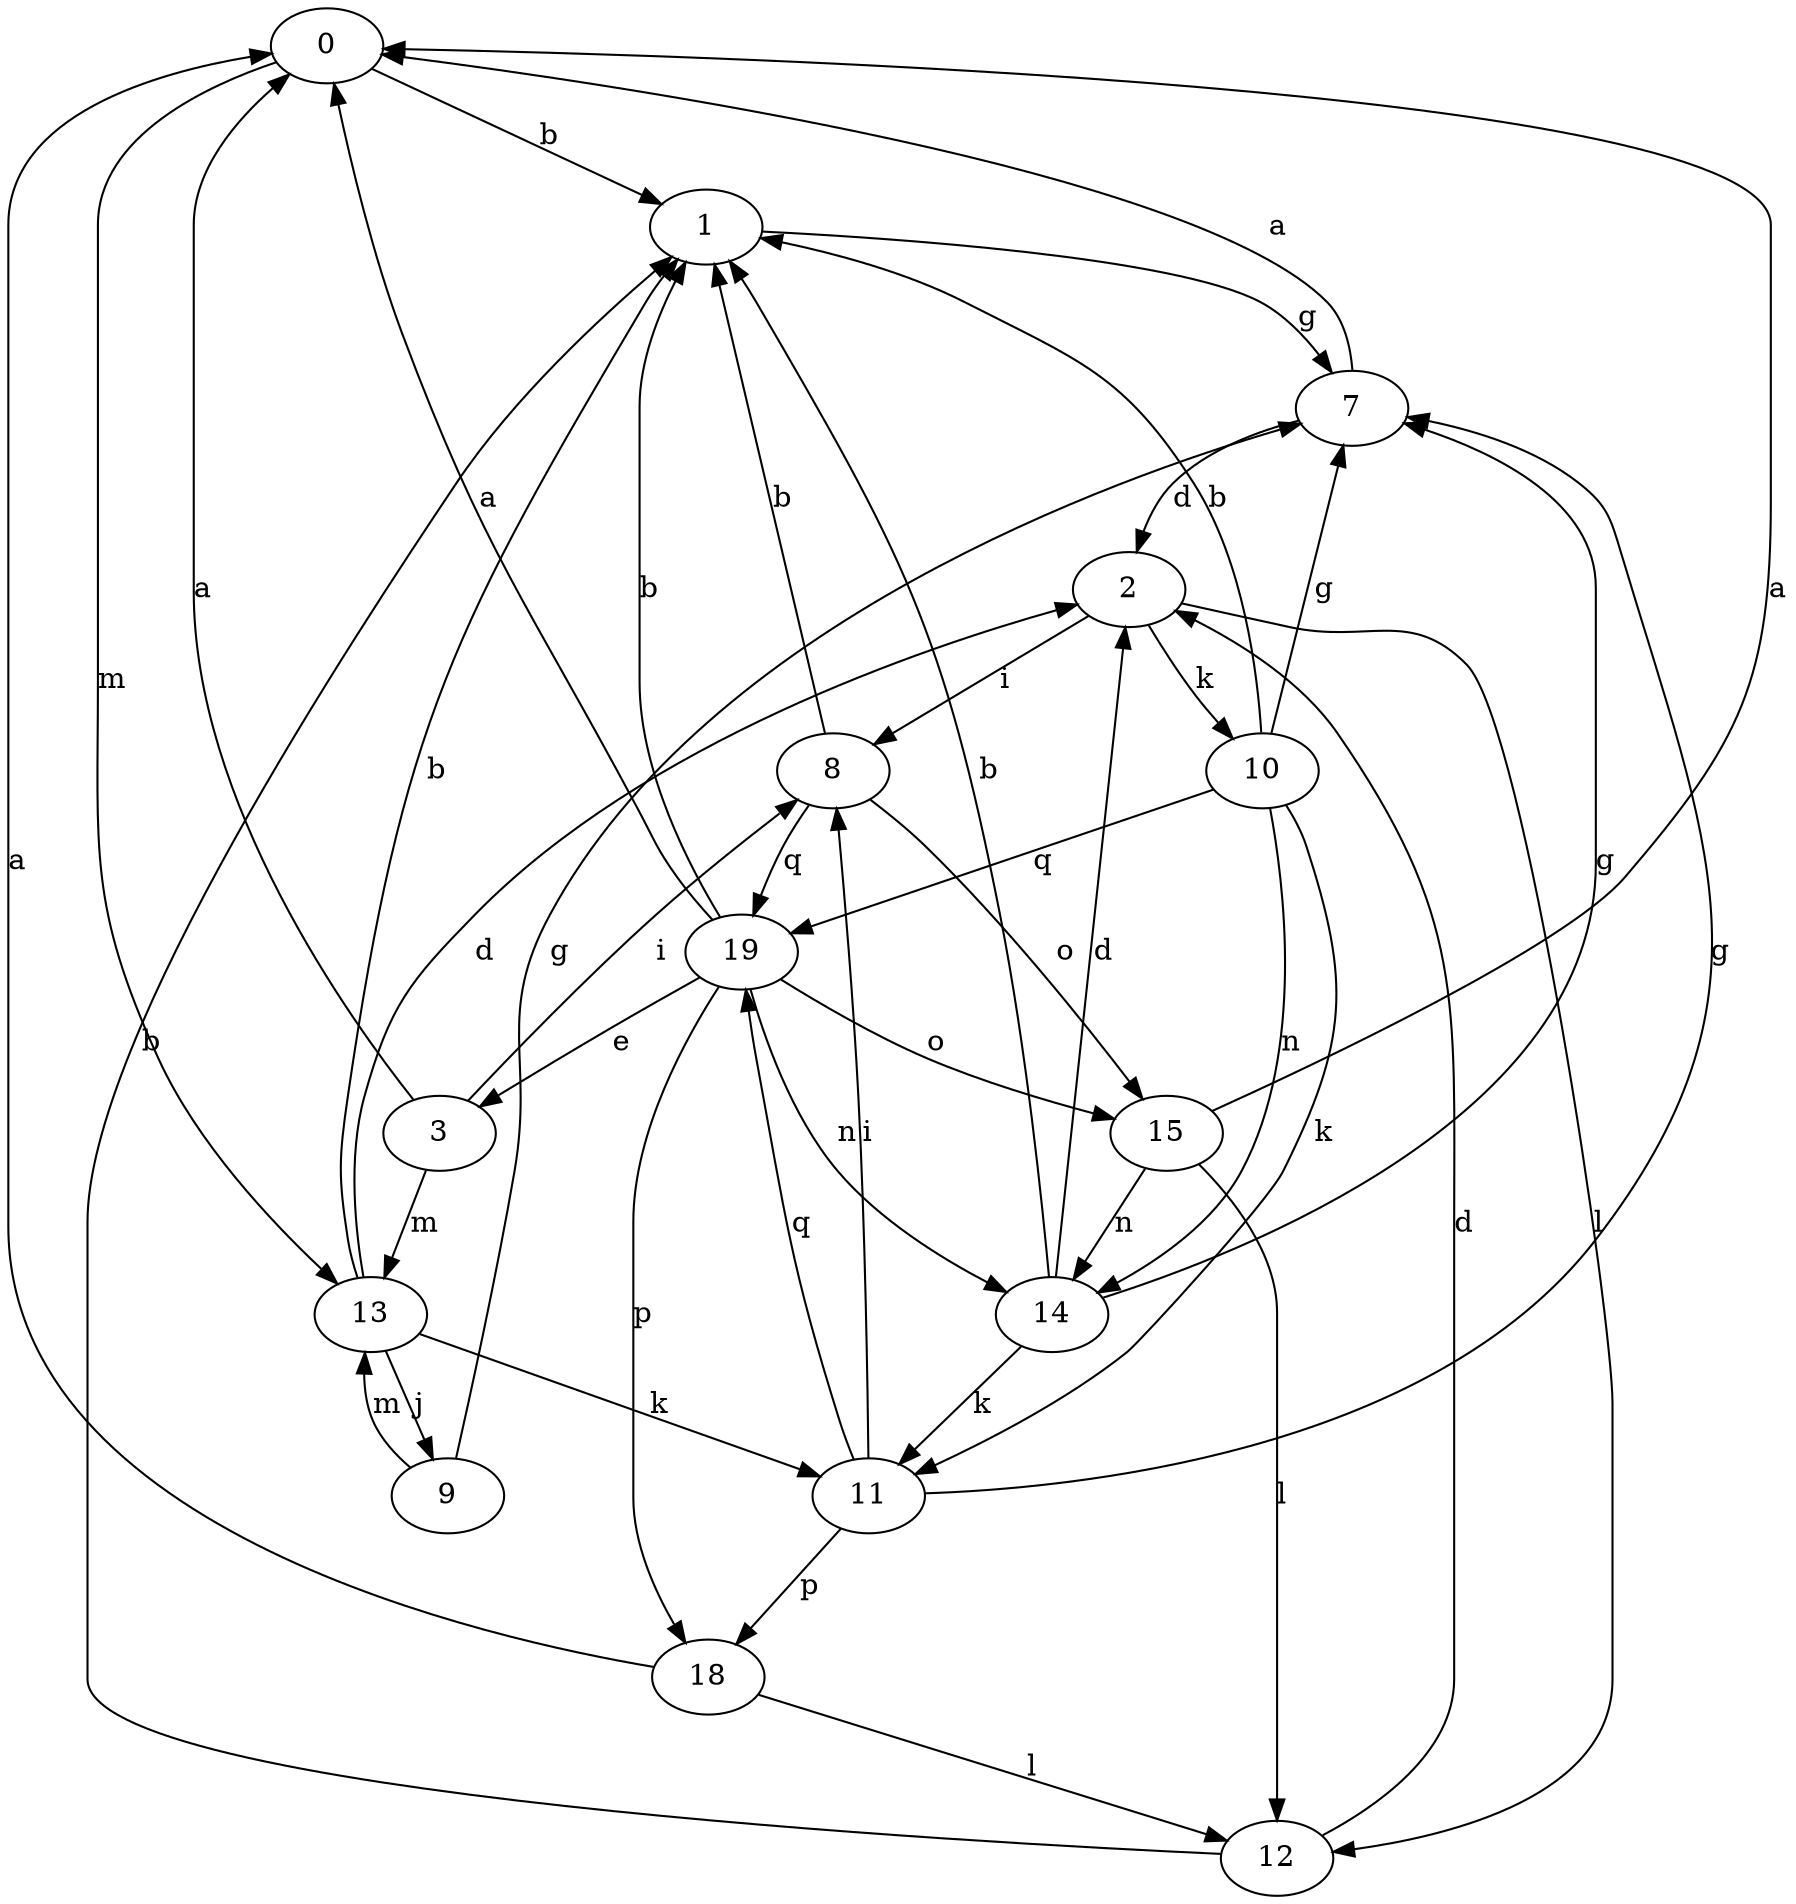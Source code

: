 strict digraph  {
0;
1;
2;
3;
7;
8;
9;
10;
11;
12;
13;
14;
15;
18;
19;
0 -> 1  [label=b];
0 -> 13  [label=m];
1 -> 7  [label=g];
2 -> 8  [label=i];
2 -> 10  [label=k];
2 -> 12  [label=l];
3 -> 0  [label=a];
3 -> 8  [label=i];
3 -> 13  [label=m];
7 -> 0  [label=a];
7 -> 2  [label=d];
8 -> 1  [label=b];
8 -> 15  [label=o];
8 -> 19  [label=q];
9 -> 7  [label=g];
9 -> 13  [label=m];
10 -> 1  [label=b];
10 -> 7  [label=g];
10 -> 11  [label=k];
10 -> 14  [label=n];
10 -> 19  [label=q];
11 -> 7  [label=g];
11 -> 8  [label=i];
11 -> 18  [label=p];
11 -> 19  [label=q];
12 -> 1  [label=b];
12 -> 2  [label=d];
13 -> 1  [label=b];
13 -> 2  [label=d];
13 -> 9  [label=j];
13 -> 11  [label=k];
14 -> 1  [label=b];
14 -> 2  [label=d];
14 -> 7  [label=g];
14 -> 11  [label=k];
15 -> 0  [label=a];
15 -> 12  [label=l];
15 -> 14  [label=n];
18 -> 0  [label=a];
18 -> 12  [label=l];
19 -> 0  [label=a];
19 -> 1  [label=b];
19 -> 3  [label=e];
19 -> 14  [label=n];
19 -> 15  [label=o];
19 -> 18  [label=p];
}
